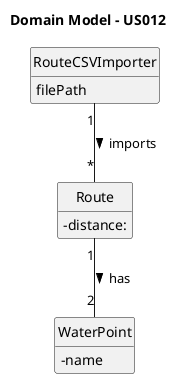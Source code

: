 @startuml
skinparam monochrome true
skinparam packageStyle rectangle
skinparam shadowing false

'left to right direction

skinparam classAttributeIconSize 0

hide circle
hide methods

title Domain Model - US012

class WaterPoint {
    - name

}

class Route {

    - distance:
}

class RouteCSVImporter {
    filePath
}

Route "1" -- "2" WaterPoint: has  >
RouteCSVImporter "1" -- "*" Route: imports >

@enduml
